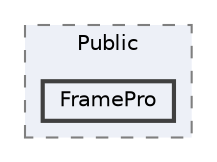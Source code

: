 digraph "FramePro"
{
 // INTERACTIVE_SVG=YES
 // LATEX_PDF_SIZE
  bgcolor="transparent";
  edge [fontname=Helvetica,fontsize=10,labelfontname=Helvetica,labelfontsize=10];
  node [fontname=Helvetica,fontsize=10,shape=box,height=0.2,width=0.4];
  compound=true
  subgraph clusterdir_ba49309ee78fabe0452662bc1a7ef37d {
    graph [ bgcolor="#edf0f7", pencolor="grey50", label="Public", fontname=Helvetica,fontsize=10 style="filled,dashed", URL="dir_ba49309ee78fabe0452662bc1a7ef37d.html",tooltip=""]
  dir_5c0eeb3c15b03c983b321397a46f2ba1 [label="FramePro", fillcolor="#edf0f7", color="grey25", style="filled,bold", URL="dir_5c0eeb3c15b03c983b321397a46f2ba1.html",tooltip=""];
  }
}

